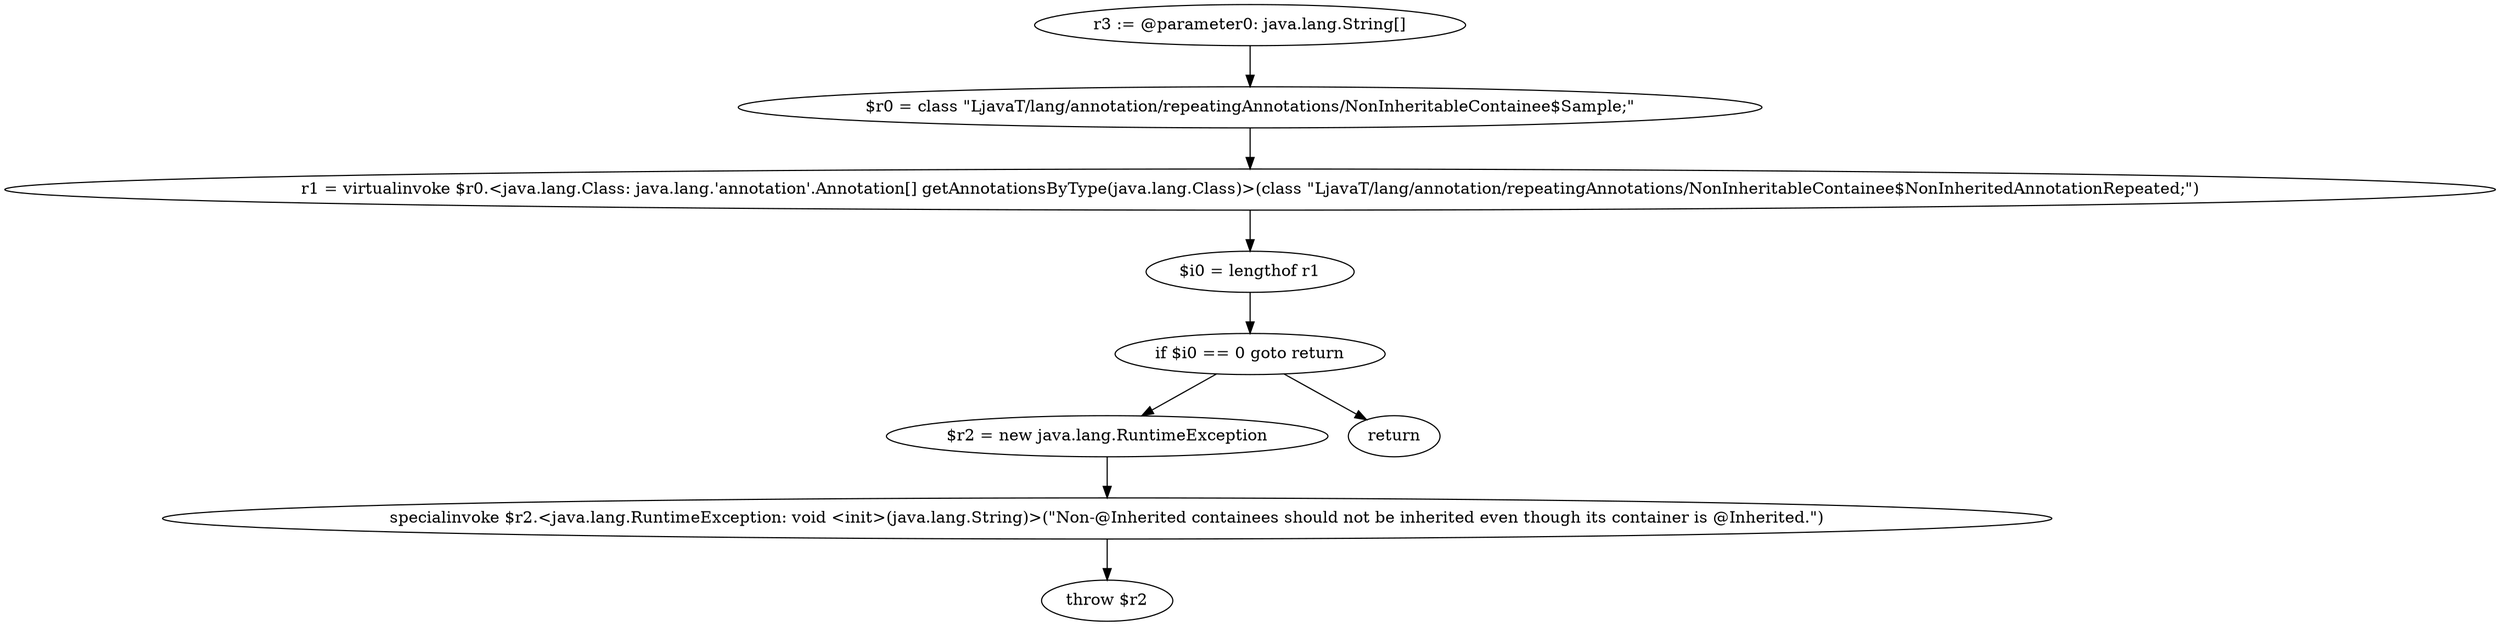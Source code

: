 digraph "unitGraph" {
    "r3 := @parameter0: java.lang.String[]"
    "$r0 = class \"LjavaT/lang/annotation/repeatingAnnotations/NonInheritableContainee$Sample;\""
    "r1 = virtualinvoke $r0.<java.lang.Class: java.lang.'annotation'.Annotation[] getAnnotationsByType(java.lang.Class)>(class \"LjavaT/lang/annotation/repeatingAnnotations/NonInheritableContainee$NonInheritedAnnotationRepeated;\")"
    "$i0 = lengthof r1"
    "if $i0 == 0 goto return"
    "$r2 = new java.lang.RuntimeException"
    "specialinvoke $r2.<java.lang.RuntimeException: void <init>(java.lang.String)>(\"Non-@Inherited containees should not be inherited even though its container is @Inherited.\")"
    "throw $r2"
    "return"
    "r3 := @parameter0: java.lang.String[]"->"$r0 = class \"LjavaT/lang/annotation/repeatingAnnotations/NonInheritableContainee$Sample;\"";
    "$r0 = class \"LjavaT/lang/annotation/repeatingAnnotations/NonInheritableContainee$Sample;\""->"r1 = virtualinvoke $r0.<java.lang.Class: java.lang.'annotation'.Annotation[] getAnnotationsByType(java.lang.Class)>(class \"LjavaT/lang/annotation/repeatingAnnotations/NonInheritableContainee$NonInheritedAnnotationRepeated;\")";
    "r1 = virtualinvoke $r0.<java.lang.Class: java.lang.'annotation'.Annotation[] getAnnotationsByType(java.lang.Class)>(class \"LjavaT/lang/annotation/repeatingAnnotations/NonInheritableContainee$NonInheritedAnnotationRepeated;\")"->"$i0 = lengthof r1";
    "$i0 = lengthof r1"->"if $i0 == 0 goto return";
    "if $i0 == 0 goto return"->"$r2 = new java.lang.RuntimeException";
    "if $i0 == 0 goto return"->"return";
    "$r2 = new java.lang.RuntimeException"->"specialinvoke $r2.<java.lang.RuntimeException: void <init>(java.lang.String)>(\"Non-@Inherited containees should not be inherited even though its container is @Inherited.\")";
    "specialinvoke $r2.<java.lang.RuntimeException: void <init>(java.lang.String)>(\"Non-@Inherited containees should not be inherited even though its container is @Inherited.\")"->"throw $r2";
}

